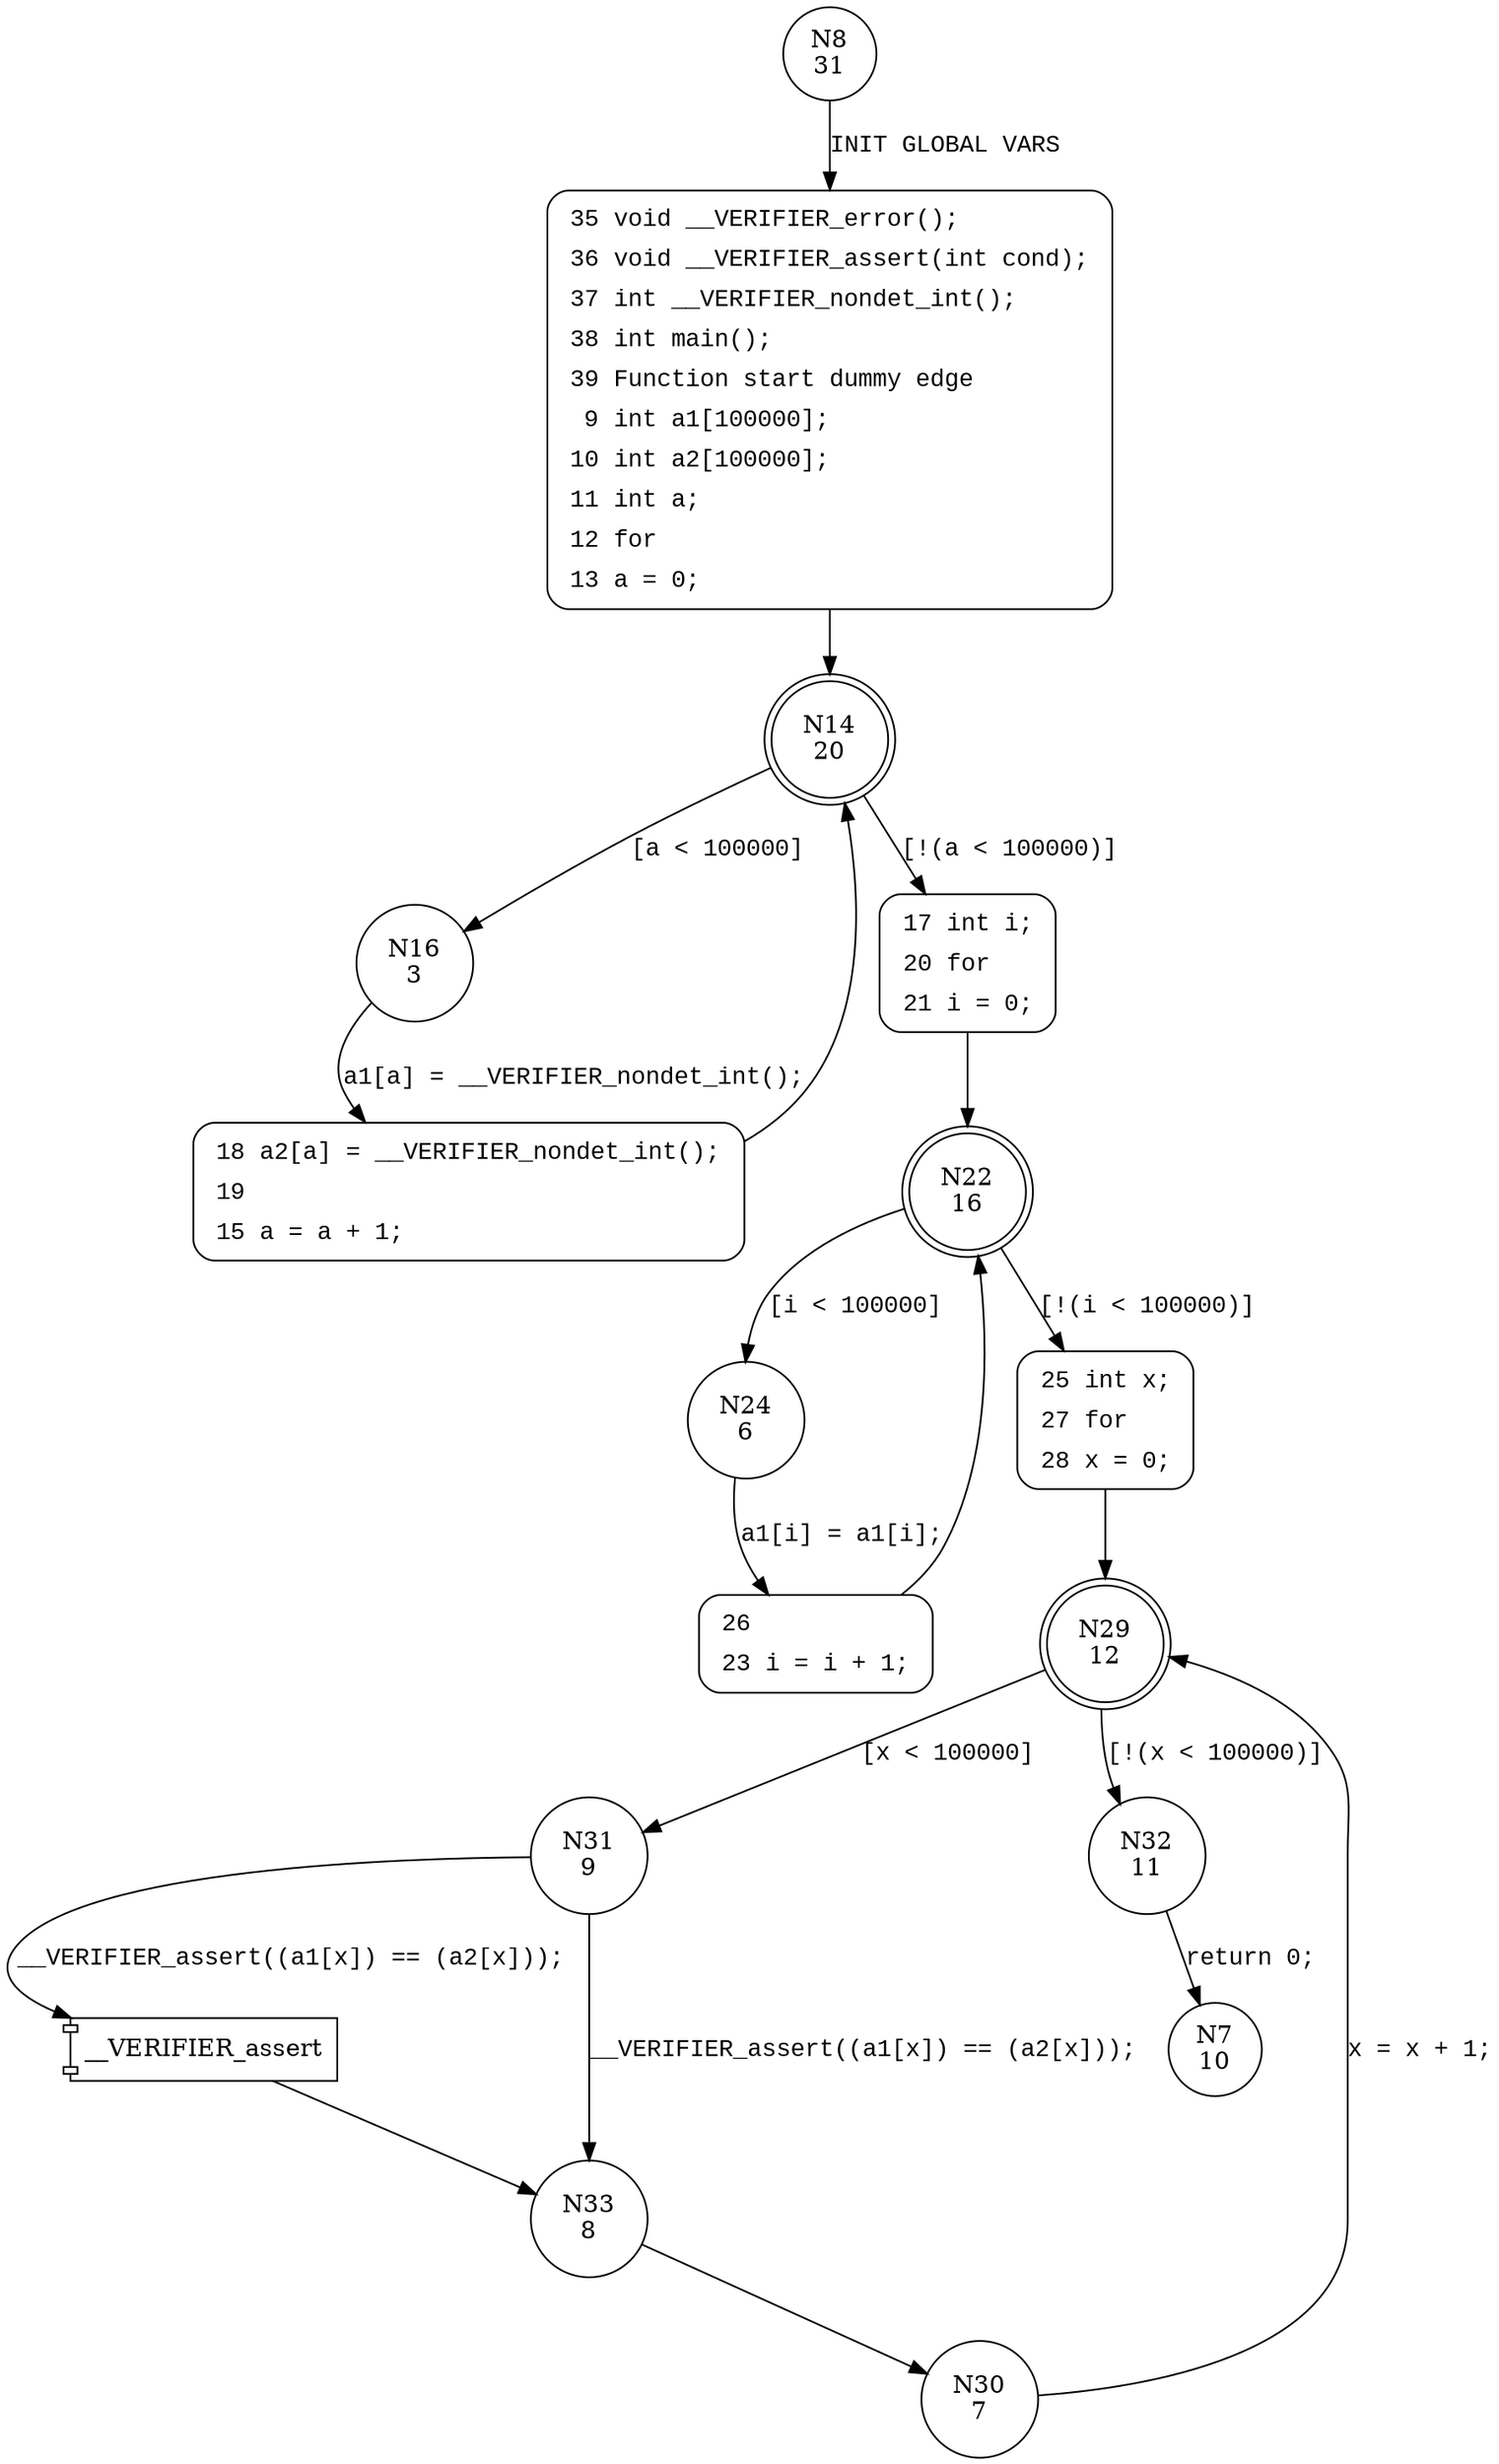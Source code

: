 digraph main {
8 [shape="circle" label="N8\n31"]
35 [shape="circle" label="N35\n30"]
14 [shape="doublecircle" label="N14\n20"]
16 [shape="circle" label="N16\n3"]
17 [shape="circle" label="N17\n19"]
22 [shape="doublecircle" label="N22\n16"]
24 [shape="circle" label="N24\n6"]
25 [shape="circle" label="N25\n15"]
29 [shape="doublecircle" label="N29\n12"]
31 [shape="circle" label="N31\n9"]
32 [shape="circle" label="N32\n11"]
33 [shape="circle" label="N33\n8"]
30 [shape="circle" label="N30\n7"]
26 [shape="circle" label="N26\n5"]
18 [shape="circle" label="N18\n2"]
7 [shape="circle" label="N7\n10"]
35 [style="filled,bold" penwidth="1" fillcolor="white" fontname="Courier New" shape="Mrecord" label=<<table border="0" cellborder="0" cellpadding="3" bgcolor="white"><tr><td align="right">35</td><td align="left">void __VERIFIER_error();</td></tr><tr><td align="right">36</td><td align="left">void __VERIFIER_assert(int cond);</td></tr><tr><td align="right">37</td><td align="left">int __VERIFIER_nondet_int();</td></tr><tr><td align="right">38</td><td align="left">int main();</td></tr><tr><td align="right">39</td><td align="left">Function start dummy edge</td></tr><tr><td align="right">9</td><td align="left">int a1[100000];</td></tr><tr><td align="right">10</td><td align="left">int a2[100000];</td></tr><tr><td align="right">11</td><td align="left">int a;</td></tr><tr><td align="right">12</td><td align="left">for</td></tr><tr><td align="right">13</td><td align="left">a = 0;</td></tr></table>>]
35 -> 14[label=""]
17 [style="filled,bold" penwidth="1" fillcolor="white" fontname="Courier New" shape="Mrecord" label=<<table border="0" cellborder="0" cellpadding="3" bgcolor="white"><tr><td align="right">17</td><td align="left">int i;</td></tr><tr><td align="right">20</td><td align="left">for</td></tr><tr><td align="right">21</td><td align="left">i = 0;</td></tr></table>>]
17 -> 22[label=""]
25 [style="filled,bold" penwidth="1" fillcolor="white" fontname="Courier New" shape="Mrecord" label=<<table border="0" cellborder="0" cellpadding="3" bgcolor="white"><tr><td align="right">25</td><td align="left">int x;</td></tr><tr><td align="right">27</td><td align="left">for</td></tr><tr><td align="right">28</td><td align="left">x = 0;</td></tr></table>>]
25 -> 29[label=""]
26 [style="filled,bold" penwidth="1" fillcolor="white" fontname="Courier New" shape="Mrecord" label=<<table border="0" cellborder="0" cellpadding="3" bgcolor="white"><tr><td align="right">26</td><td align="left"></td></tr><tr><td align="right">23</td><td align="left">i = i + 1;</td></tr></table>>]
26 -> 22[label=""]
18 [style="filled,bold" penwidth="1" fillcolor="white" fontname="Courier New" shape="Mrecord" label=<<table border="0" cellborder="0" cellpadding="3" bgcolor="white"><tr><td align="right">18</td><td align="left">a2[a] = __VERIFIER_nondet_int();</td></tr><tr><td align="right">19</td><td align="left"></td></tr><tr><td align="right">15</td><td align="left">a = a + 1;</td></tr></table>>]
18 -> 14[label=""]
8 -> 35 [label="INIT GLOBAL VARS" fontname="Courier New"]
14 -> 16 [label="[a < 100000]" fontname="Courier New"]
14 -> 17 [label="[!(a < 100000)]" fontname="Courier New"]
22 -> 24 [label="[i < 100000]" fontname="Courier New"]
22 -> 25 [label="[!(i < 100000)]" fontname="Courier New"]
29 -> 31 [label="[x < 100000]" fontname="Courier New"]
29 -> 32 [label="[!(x < 100000)]" fontname="Courier New"]
100001 [shape="component" label="__VERIFIER_assert"]
31 -> 100001 [label="__VERIFIER_assert((a1[x]) == (a2[x]));" fontname="Courier New"]
100001 -> 33 [label="" fontname="Courier New"]
31 -> 33 [label="__VERIFIER_assert((a1[x]) == (a2[x]));" fontname="Courier New"]
33 -> 30 [label="" fontname="Courier New"]
24 -> 26 [label="a1[i] = a1[i];" fontname="Courier New"]
16 -> 18 [label="a1[a] = __VERIFIER_nondet_int();" fontname="Courier New"]
32 -> 7 [label="return 0;" fontname="Courier New"]
30 -> 29 [label="x = x + 1;" fontname="Courier New"]
}